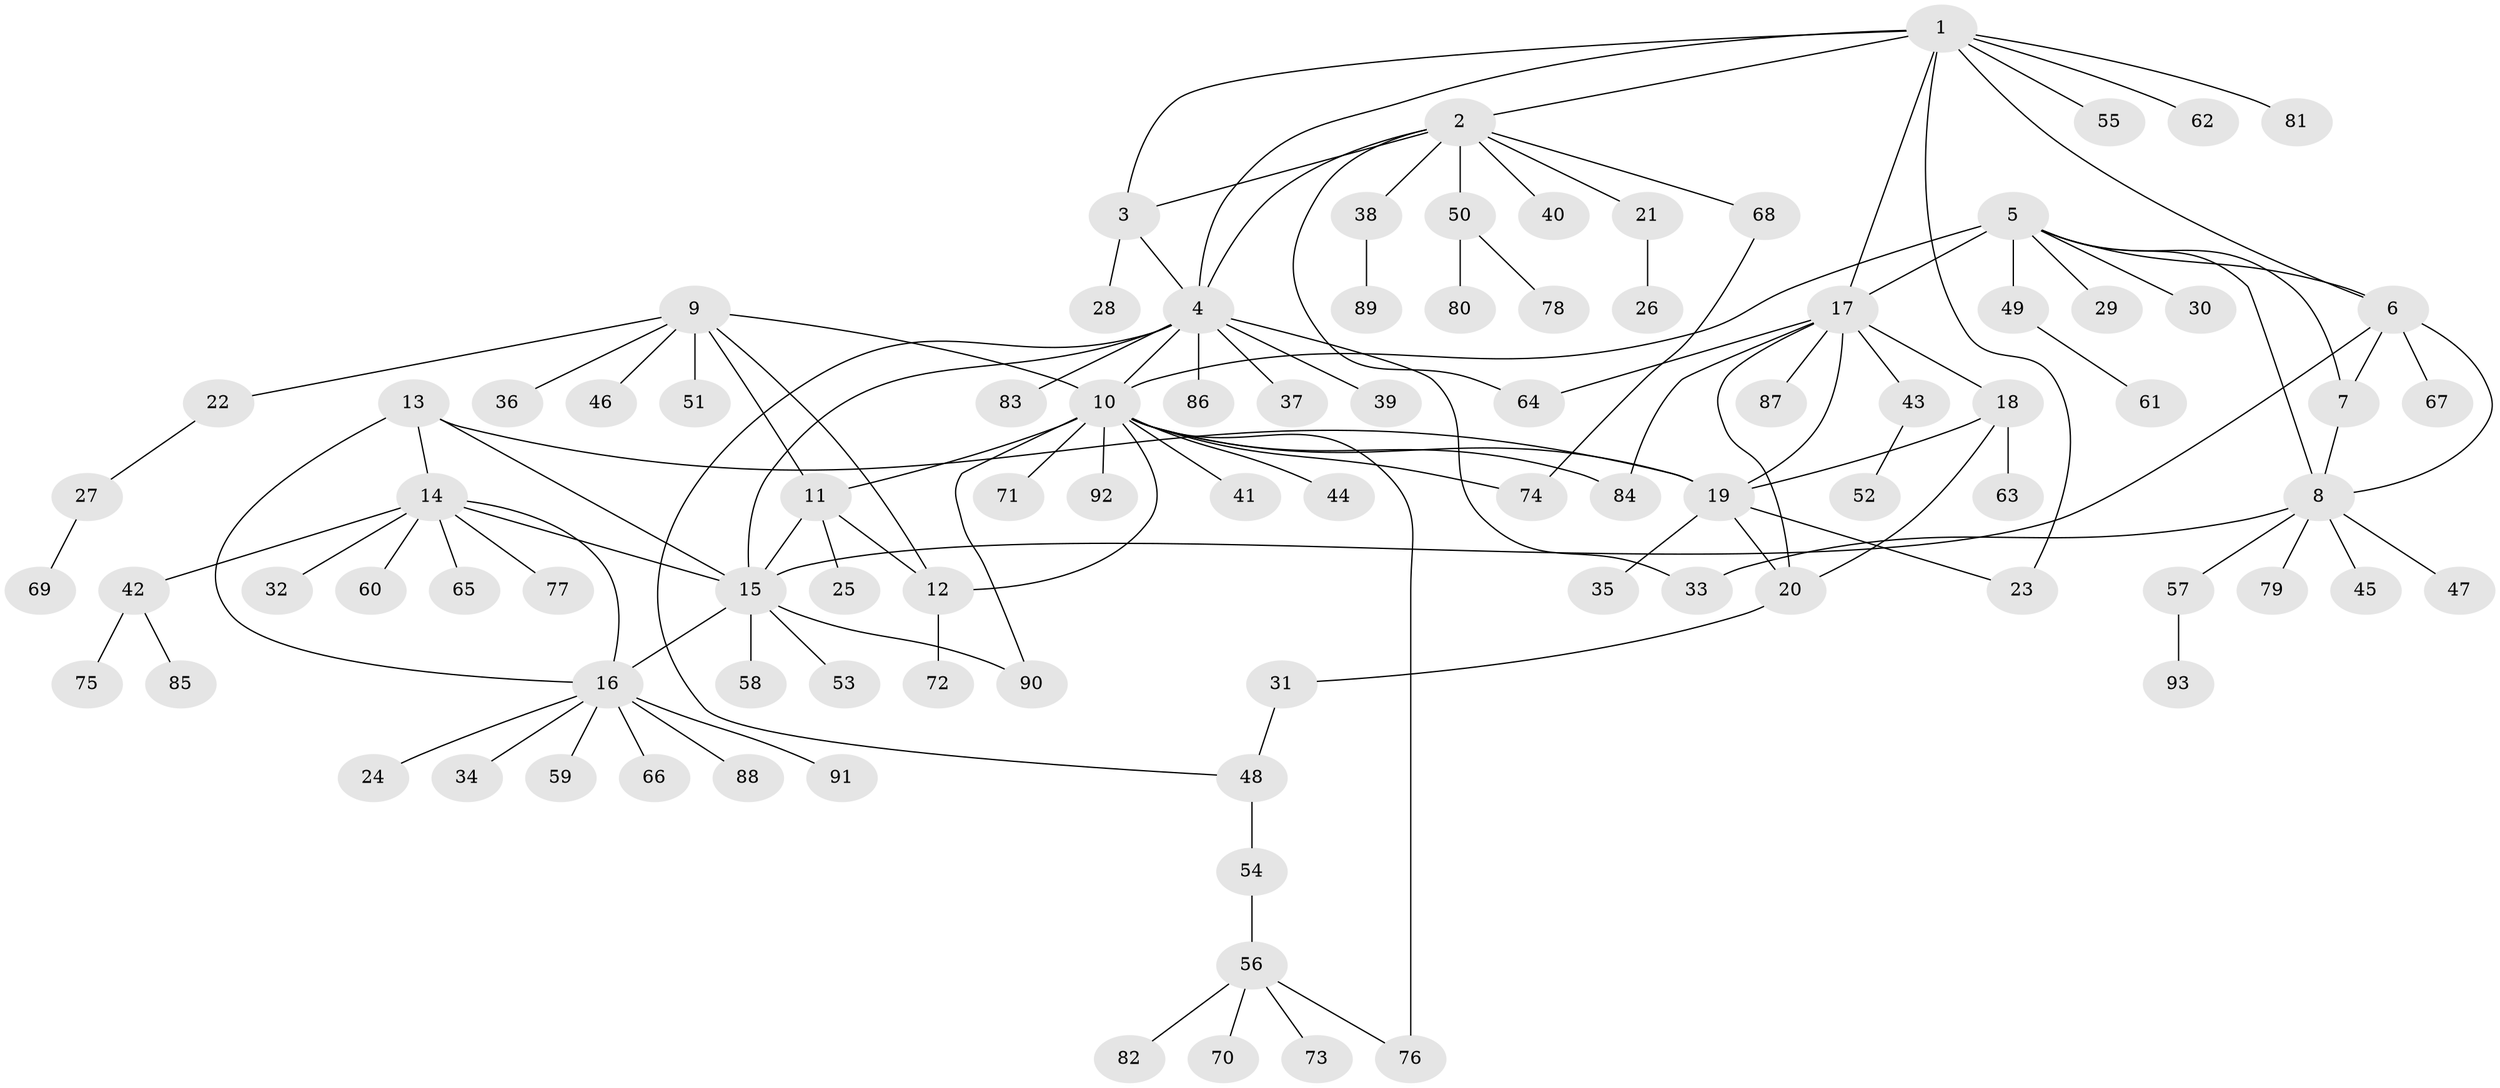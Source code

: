 // coarse degree distribution, {18: 0.021739130434782608, 2: 0.10869565217391304, 10: 0.043478260869565216, 3: 0.06521739130434782, 4: 0.043478260869565216, 7: 0.021739130434782608, 8: 0.021739130434782608, 6: 0.021739130434782608, 1: 0.6521739130434783}
// Generated by graph-tools (version 1.1) at 2025/19/03/04/25 18:19:51]
// undirected, 93 vertices, 121 edges
graph export_dot {
graph [start="1"]
  node [color=gray90,style=filled];
  1;
  2;
  3;
  4;
  5;
  6;
  7;
  8;
  9;
  10;
  11;
  12;
  13;
  14;
  15;
  16;
  17;
  18;
  19;
  20;
  21;
  22;
  23;
  24;
  25;
  26;
  27;
  28;
  29;
  30;
  31;
  32;
  33;
  34;
  35;
  36;
  37;
  38;
  39;
  40;
  41;
  42;
  43;
  44;
  45;
  46;
  47;
  48;
  49;
  50;
  51;
  52;
  53;
  54;
  55;
  56;
  57;
  58;
  59;
  60;
  61;
  62;
  63;
  64;
  65;
  66;
  67;
  68;
  69;
  70;
  71;
  72;
  73;
  74;
  75;
  76;
  77;
  78;
  79;
  80;
  81;
  82;
  83;
  84;
  85;
  86;
  87;
  88;
  89;
  90;
  91;
  92;
  93;
  1 -- 2;
  1 -- 3;
  1 -- 4;
  1 -- 6;
  1 -- 17;
  1 -- 23;
  1 -- 55;
  1 -- 62;
  1 -- 81;
  2 -- 3;
  2 -- 4;
  2 -- 21;
  2 -- 38;
  2 -- 40;
  2 -- 50;
  2 -- 64;
  2 -- 68;
  3 -- 4;
  3 -- 28;
  4 -- 10;
  4 -- 15;
  4 -- 33;
  4 -- 37;
  4 -- 39;
  4 -- 48;
  4 -- 83;
  4 -- 86;
  5 -- 6;
  5 -- 7;
  5 -- 8;
  5 -- 10;
  5 -- 17;
  5 -- 29;
  5 -- 30;
  5 -- 49;
  6 -- 7;
  6 -- 8;
  6 -- 15;
  6 -- 67;
  7 -- 8;
  8 -- 33;
  8 -- 45;
  8 -- 47;
  8 -- 57;
  8 -- 79;
  9 -- 10;
  9 -- 11;
  9 -- 12;
  9 -- 22;
  9 -- 36;
  9 -- 46;
  9 -- 51;
  10 -- 11;
  10 -- 12;
  10 -- 19;
  10 -- 41;
  10 -- 44;
  10 -- 71;
  10 -- 74;
  10 -- 76;
  10 -- 84;
  10 -- 90;
  10 -- 92;
  11 -- 12;
  11 -- 15;
  11 -- 25;
  12 -- 72;
  13 -- 14;
  13 -- 15;
  13 -- 16;
  13 -- 19;
  14 -- 15;
  14 -- 16;
  14 -- 32;
  14 -- 42;
  14 -- 60;
  14 -- 65;
  14 -- 77;
  15 -- 16;
  15 -- 53;
  15 -- 58;
  15 -- 90;
  16 -- 24;
  16 -- 34;
  16 -- 59;
  16 -- 66;
  16 -- 88;
  16 -- 91;
  17 -- 18;
  17 -- 19;
  17 -- 20;
  17 -- 43;
  17 -- 64;
  17 -- 84;
  17 -- 87;
  18 -- 19;
  18 -- 20;
  18 -- 63;
  19 -- 20;
  19 -- 23;
  19 -- 35;
  20 -- 31;
  21 -- 26;
  22 -- 27;
  27 -- 69;
  31 -- 48;
  38 -- 89;
  42 -- 75;
  42 -- 85;
  43 -- 52;
  48 -- 54;
  49 -- 61;
  50 -- 78;
  50 -- 80;
  54 -- 56;
  56 -- 70;
  56 -- 73;
  56 -- 76;
  56 -- 82;
  57 -- 93;
  68 -- 74;
}
